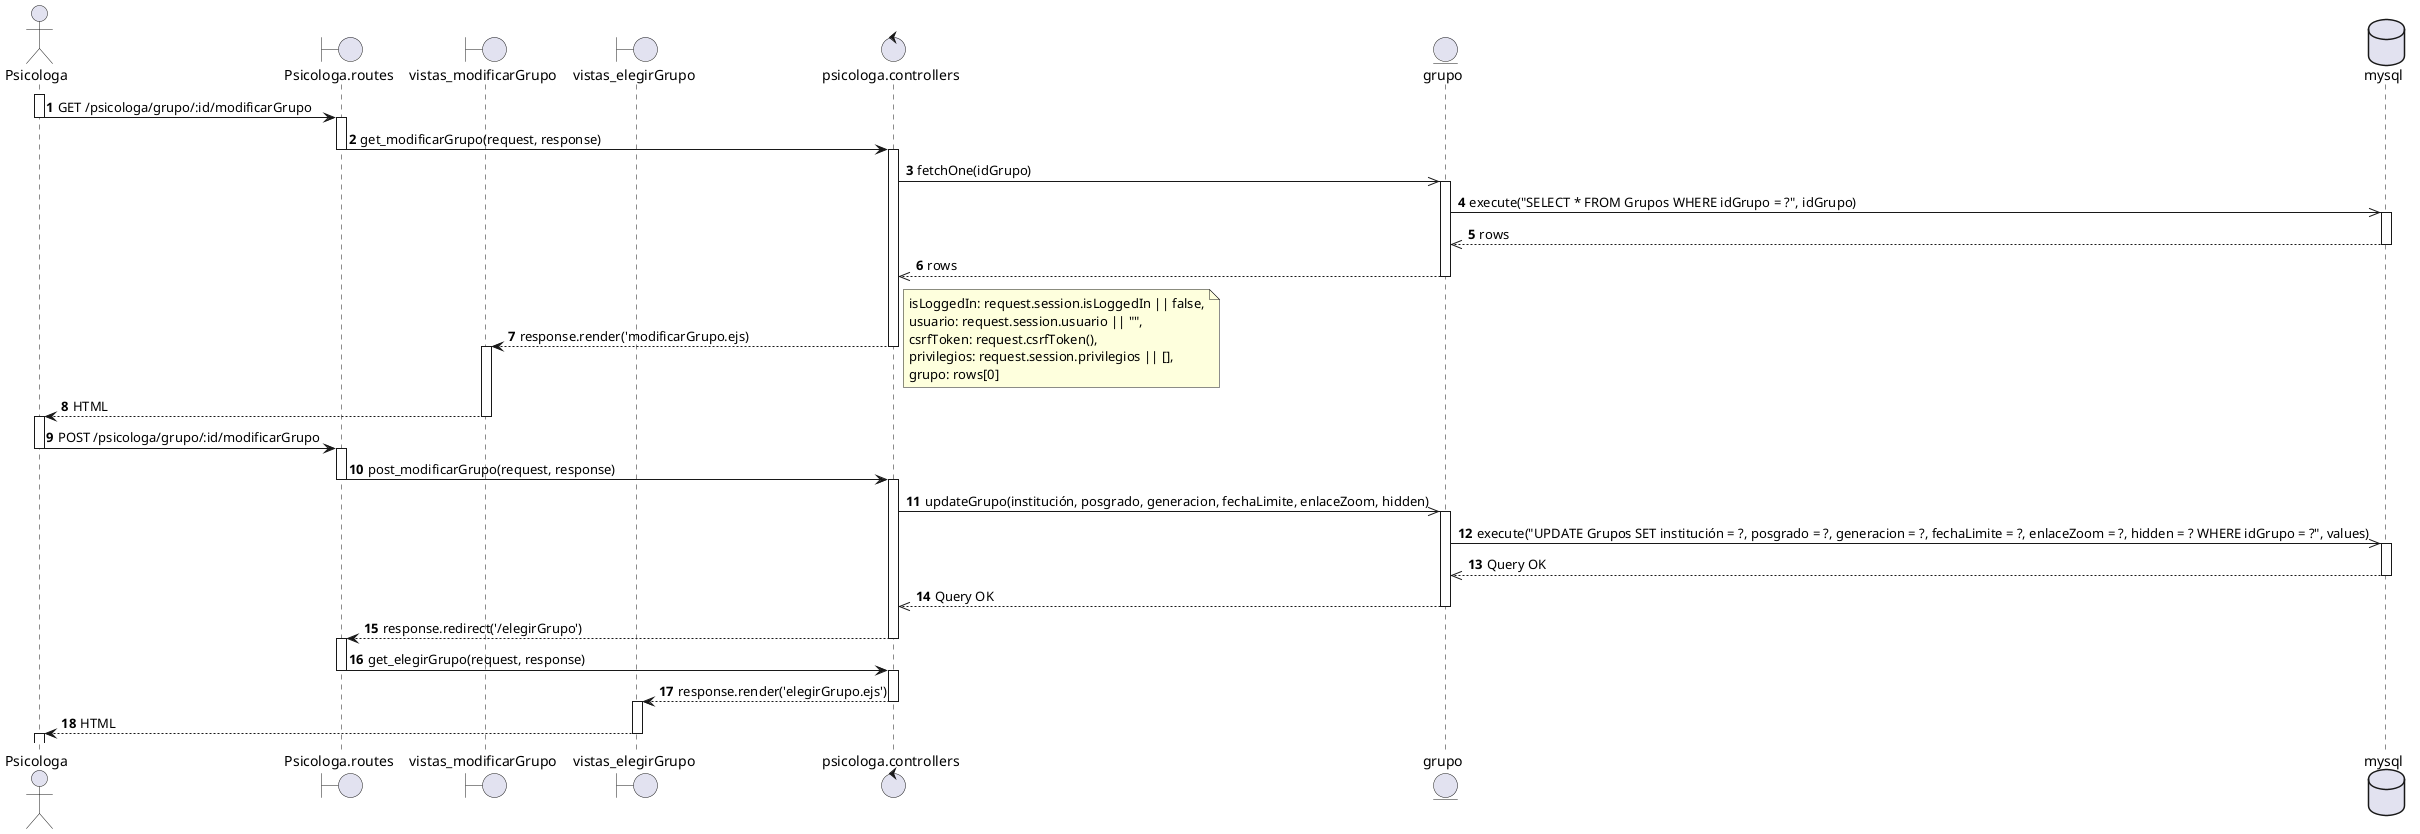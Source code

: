 @startuml modificarGrupo 14
actor Psicologa as a1
boundary Psicologa.routes as a2
boundary vistas_modificarGrupo as a3
boundary vistas_elegirGrupo as a7
control psicologa.controllers as a4
entity grupo as a5
database mysql as a6

autonumber
activate a1
a1 -> a2: GET /psicologa/grupo/:id/modificarGrupo
deactivate a1
activate a2
a2 -> a4: get_modificarGrupo(request, response)
deactivate a2
activate a4
a4 ->>  a5: fetchOne(idGrupo)
activate a5
a5 ->> a6: execute("SELECT * FROM Grupos WHERE idGrupo = ?", idGrupo)
activate a6
a6 -->> a5: rows
deactivate a6
a5-->> a4 : rows
deactivate a5
a4 --> a3: response.render('modificarGrupo.ejs)
note right
      isLoggedIn: request.session.isLoggedIn || false,
      usuario: request.session.usuario || "",
      csrfToken: request.csrfToken(),
      privilegios: request.session.privilegios || [],
      grupo: rows[0]
end note
deactivate a4
activate a3
a3 --> a1: HTML
deactivate a3
activate a1
a1 -> a2: POST /psicologa/grupo/:id/modificarGrupo
deactivate a1
activate a2
a2 -> a4: post_modificarGrupo(request, response)
deactivate a2
activate a4
a4 ->> a5: updateGrupo(institución, posgrado, generacion, fechaLimite, enlaceZoom, hidden)
activate a5 
a5 ->> a6: execute("UPDATE Grupos SET institución = ?, posgrado = ?, generacion = ?, fechaLimite = ?, enlaceZoom = ?, hidden = ? WHERE idGrupo = ?", values)
activate a6
a6 -->> a5: Query OK
deactivate a6
a5 -->> a4: Query OK
deactivate a5
a4 --> a2: response.redirect('/elegirGrupo')
deactivate a4
activate a2
a2 -> a4: get_elegirGrupo(request, response)
deactivate a2
activate a4
a4 --> a7: response.render('elegirGrupo.ejs') 
deactivate a4
activate a7
a7 --> a1: HTML
deactivate a7
activate a1


